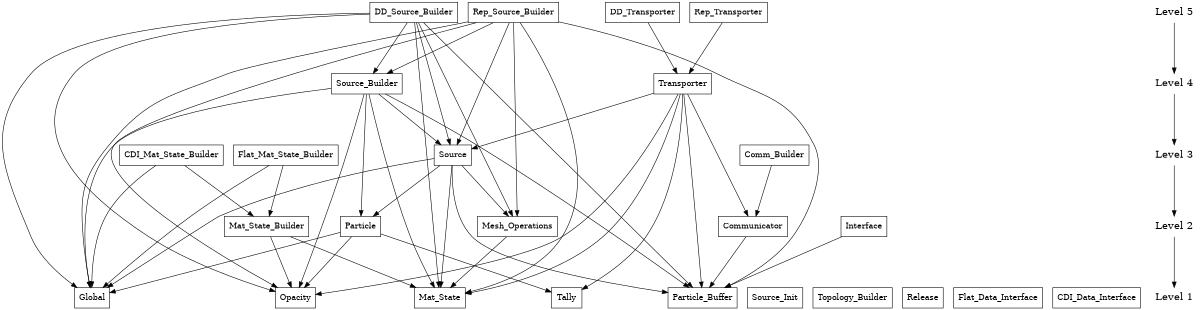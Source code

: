 digraph imc_package_level {
    /* graph attributes */
    center=1;
    size="8,14";
    ranksep=1.25;

    /* nodes */
    node0 [shape=box, label="Rep_Source_Builder"];
    node1 [shape=box, label="Communicator"];
    node2 [shape=box, label="Interface"];
    node3 [shape=box, label="Source_Init"];
    node4 [shape=box, label="Mat_State"];
    node5 [shape=box, label="Topology_Builder"];
    node6 [shape=box, label="Global"];
    node7 [shape=box, label="Mat_State_Builder"];
    node8 [shape=box, label="DD_Transporter"];
    node9 [shape=box, label="Flat_Mat_State_Builder"];
    node10 [shape=box, label="Comm_Builder"];
    node11 [shape=box, label="Particle_Buffer"];
    node12 [shape=box, label="Opacity"];
    node13 [shape=box, label="Mesh_Operations"];
    node14 [shape=box, label="Transporter"];
    node15 [shape=box, label="Release"];
    node16 [shape=box, label="Source_Builder"];
    node17 [shape=box, label="Flat_Data_Interface"];
    node18 [shape=box, label="DD_Source_Builder"];
    node19 [shape=box, label="Source"];
    node20 [shape=box, label="Tally"];
    node21 [shape=box, label="CDI_Data_Interface"];
    node22 [shape=box, label="CDI_Mat_State_Builder"];
    node23 [shape=box, label="Rep_Transporter"];
    node24 [shape=box, label="Particle"];

    /* level dependencies */
    node0 -> { node16  node19  node11  node12  node4  node13  node6 };
    node1 -> { node11 };
    node2 -> { node11 };
    node3 -> {};
    node4 -> {};
    node5 -> {};
    node6 -> {};
    node7 -> { node4  node12 };
    node8 -> { node14 };
    node9 -> { node7  node6 };
    node10 -> { node1 };
    node11 -> {};
    node12 -> {};
    node13 -> { node4 };
    node14 -> { node4  node12  node19  node20  node11  node1 };
    node15 -> {};
    node16 -> { node24  node19  node11  node12  node4  node24  node6 };
    node17 -> {};
    node18 -> { node16  node19  node11  node12  node4  node13  node6 };
    node19 -> { node24  node11  node4  node13  node6 };
    node20 -> {};
    node21 -> {};
    node22 -> { node7  node6 };
    node23 -> { node14 };
    node24 -> { node12  node20  node6  node6 };

    /* Levels */
    l5 [shape=plaintext, label="Level 5", fontsize=18];
    l4 [shape=plaintext, label="Level 4", fontsize=18];
    l3 [shape=plaintext, label="Level 3", fontsize=18];
    l2 [shape=plaintext, label="Level 2", fontsize=18];
    l1 [shape=plaintext, label="Level 1", fontsize=18];

    l5 -> l4 -> l3 -> l2 -> l1

    {rank=same; l1 node3 node4 node5 node6 node11 node12 node15 node17 node20 node21};
    {rank=same; l2 node1 node2 node7 node13 node24};
    {rank=same; l3 node9 node10 node19 node22};
    {rank=same; l4 node14 node16};
    {rank=same; l5 node0 node8 node18 node23};

}